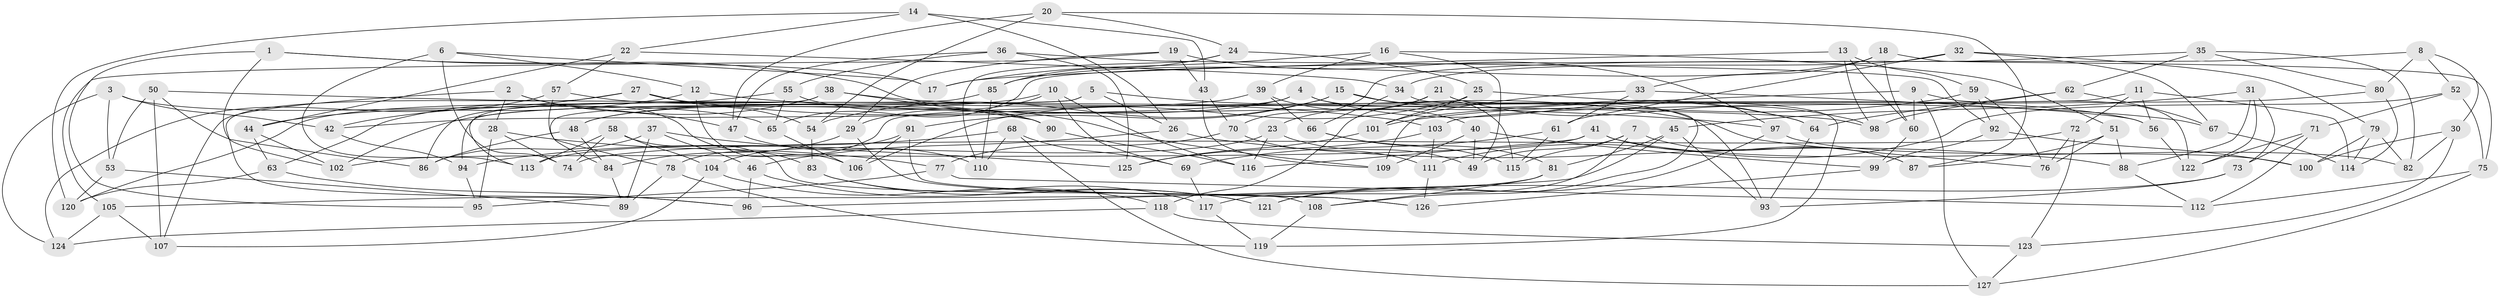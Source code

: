 // coarse degree distribution, {4: 0.22, 9: 0.08, 6: 0.3, 10: 0.08, 8: 0.1, 7: 0.06, 13: 0.02, 12: 0.02, 11: 0.06, 3: 0.04, 5: 0.02}
// Generated by graph-tools (version 1.1) at 2025/21/03/04/25 18:21:00]
// undirected, 127 vertices, 254 edges
graph export_dot {
graph [start="1"]
  node [color=gray90,style=filled];
  1;
  2;
  3;
  4;
  5;
  6;
  7;
  8;
  9;
  10;
  11;
  12;
  13;
  14;
  15;
  16;
  17;
  18;
  19;
  20;
  21;
  22;
  23;
  24;
  25;
  26;
  27;
  28;
  29;
  30;
  31;
  32;
  33;
  34;
  35;
  36;
  37;
  38;
  39;
  40;
  41;
  42;
  43;
  44;
  45;
  46;
  47;
  48;
  49;
  50;
  51;
  52;
  53;
  54;
  55;
  56;
  57;
  58;
  59;
  60;
  61;
  62;
  63;
  64;
  65;
  66;
  67;
  68;
  69;
  70;
  71;
  72;
  73;
  74;
  75;
  76;
  77;
  78;
  79;
  80;
  81;
  82;
  83;
  84;
  85;
  86;
  87;
  88;
  89;
  90;
  91;
  92;
  93;
  94;
  95;
  96;
  97;
  98;
  99;
  100;
  101;
  102;
  103;
  104;
  105;
  106;
  107;
  108;
  109;
  110;
  111;
  112;
  113;
  114;
  115;
  116;
  117;
  118;
  119;
  120;
  121;
  122;
  123;
  124;
  125;
  126;
  127;
  1 -- 102;
  1 -- 95;
  1 -- 109;
  1 -- 17;
  2 -- 83;
  2 -- 28;
  2 -- 107;
  2 -- 47;
  3 -- 53;
  3 -- 42;
  3 -- 65;
  3 -- 124;
  4 -- 48;
  4 -- 64;
  4 -- 93;
  4 -- 42;
  5 -- 26;
  5 -- 84;
  5 -- 94;
  5 -- 76;
  6 -- 74;
  6 -- 113;
  6 -- 12;
  6 -- 17;
  7 -- 117;
  7 -- 49;
  7 -- 87;
  7 -- 115;
  8 -- 80;
  8 -- 30;
  8 -- 65;
  8 -- 52;
  9 -- 122;
  9 -- 127;
  9 -- 60;
  9 -- 109;
  10 -- 116;
  10 -- 69;
  10 -- 29;
  10 -- 102;
  11 -- 56;
  11 -- 114;
  11 -- 78;
  11 -- 72;
  12 -- 106;
  12 -- 97;
  12 -- 44;
  13 -- 17;
  13 -- 60;
  13 -- 59;
  13 -- 98;
  14 -- 120;
  14 -- 43;
  14 -- 26;
  14 -- 22;
  15 -- 115;
  15 -- 64;
  15 -- 91;
  15 -- 54;
  16 -- 39;
  16 -- 17;
  16 -- 51;
  16 -- 49;
  18 -- 75;
  18 -- 60;
  18 -- 33;
  18 -- 85;
  19 -- 43;
  19 -- 97;
  19 -- 105;
  19 -- 29;
  20 -- 47;
  20 -- 87;
  20 -- 24;
  20 -- 54;
  21 -- 118;
  21 -- 23;
  21 -- 119;
  21 -- 98;
  22 -- 34;
  22 -- 44;
  22 -- 57;
  23 -- 49;
  23 -- 116;
  23 -- 113;
  24 -- 25;
  24 -- 110;
  24 -- 85;
  25 -- 56;
  25 -- 101;
  25 -- 106;
  26 -- 88;
  26 -- 46;
  27 -- 42;
  27 -- 96;
  27 -- 103;
  27 -- 54;
  28 -- 77;
  28 -- 74;
  28 -- 95;
  29 -- 126;
  29 -- 84;
  30 -- 100;
  30 -- 82;
  30 -- 123;
  31 -- 122;
  31 -- 45;
  31 -- 88;
  31 -- 73;
  32 -- 79;
  32 -- 34;
  32 -- 61;
  32 -- 67;
  33 -- 56;
  33 -- 101;
  33 -- 61;
  34 -- 108;
  34 -- 66;
  35 -- 82;
  35 -- 80;
  35 -- 70;
  35 -- 62;
  36 -- 55;
  36 -- 125;
  36 -- 47;
  36 -- 92;
  37 -- 46;
  37 -- 125;
  37 -- 86;
  37 -- 89;
  38 -- 63;
  38 -- 67;
  38 -- 90;
  38 -- 113;
  39 -- 40;
  39 -- 48;
  39 -- 66;
  40 -- 49;
  40 -- 109;
  40 -- 99;
  41 -- 82;
  41 -- 116;
  41 -- 102;
  41 -- 87;
  42 -- 94;
  43 -- 70;
  43 -- 109;
  44 -- 102;
  44 -- 63;
  45 -- 93;
  45 -- 81;
  45 -- 96;
  46 -- 96;
  46 -- 121;
  47 -- 110;
  48 -- 86;
  48 -- 84;
  50 -- 98;
  50 -- 53;
  50 -- 107;
  50 -- 86;
  51 -- 88;
  51 -- 87;
  51 -- 76;
  52 -- 111;
  52 -- 75;
  52 -- 71;
  53 -- 89;
  53 -- 120;
  54 -- 83;
  55 -- 120;
  55 -- 90;
  55 -- 65;
  56 -- 122;
  57 -- 124;
  57 -- 78;
  57 -- 90;
  58 -- 104;
  58 -- 113;
  58 -- 74;
  58 -- 108;
  59 -- 92;
  59 -- 76;
  59 -- 101;
  60 -- 99;
  61 -- 69;
  61 -- 115;
  62 -- 98;
  62 -- 67;
  62 -- 64;
  63 -- 96;
  63 -- 120;
  64 -- 93;
  65 -- 106;
  66 -- 115;
  66 -- 81;
  67 -- 114;
  68 -- 94;
  68 -- 127;
  68 -- 110;
  68 -- 69;
  69 -- 117;
  70 -- 77;
  70 -- 111;
  71 -- 73;
  71 -- 122;
  71 -- 112;
  72 -- 76;
  72 -- 123;
  72 -- 74;
  73 -- 121;
  73 -- 93;
  75 -- 127;
  75 -- 112;
  77 -- 112;
  77 -- 95;
  78 -- 119;
  78 -- 89;
  79 -- 82;
  79 -- 100;
  79 -- 114;
  80 -- 103;
  80 -- 114;
  81 -- 108;
  81 -- 105;
  83 -- 121;
  83 -- 117;
  84 -- 89;
  85 -- 110;
  85 -- 86;
  88 -- 112;
  90 -- 116;
  91 -- 106;
  91 -- 104;
  91 -- 126;
  92 -- 99;
  92 -- 100;
  94 -- 95;
  97 -- 100;
  97 -- 121;
  99 -- 126;
  101 -- 125;
  103 -- 125;
  103 -- 111;
  104 -- 118;
  104 -- 107;
  105 -- 124;
  105 -- 107;
  108 -- 119;
  111 -- 126;
  117 -- 119;
  118 -- 123;
  118 -- 124;
  123 -- 127;
}
